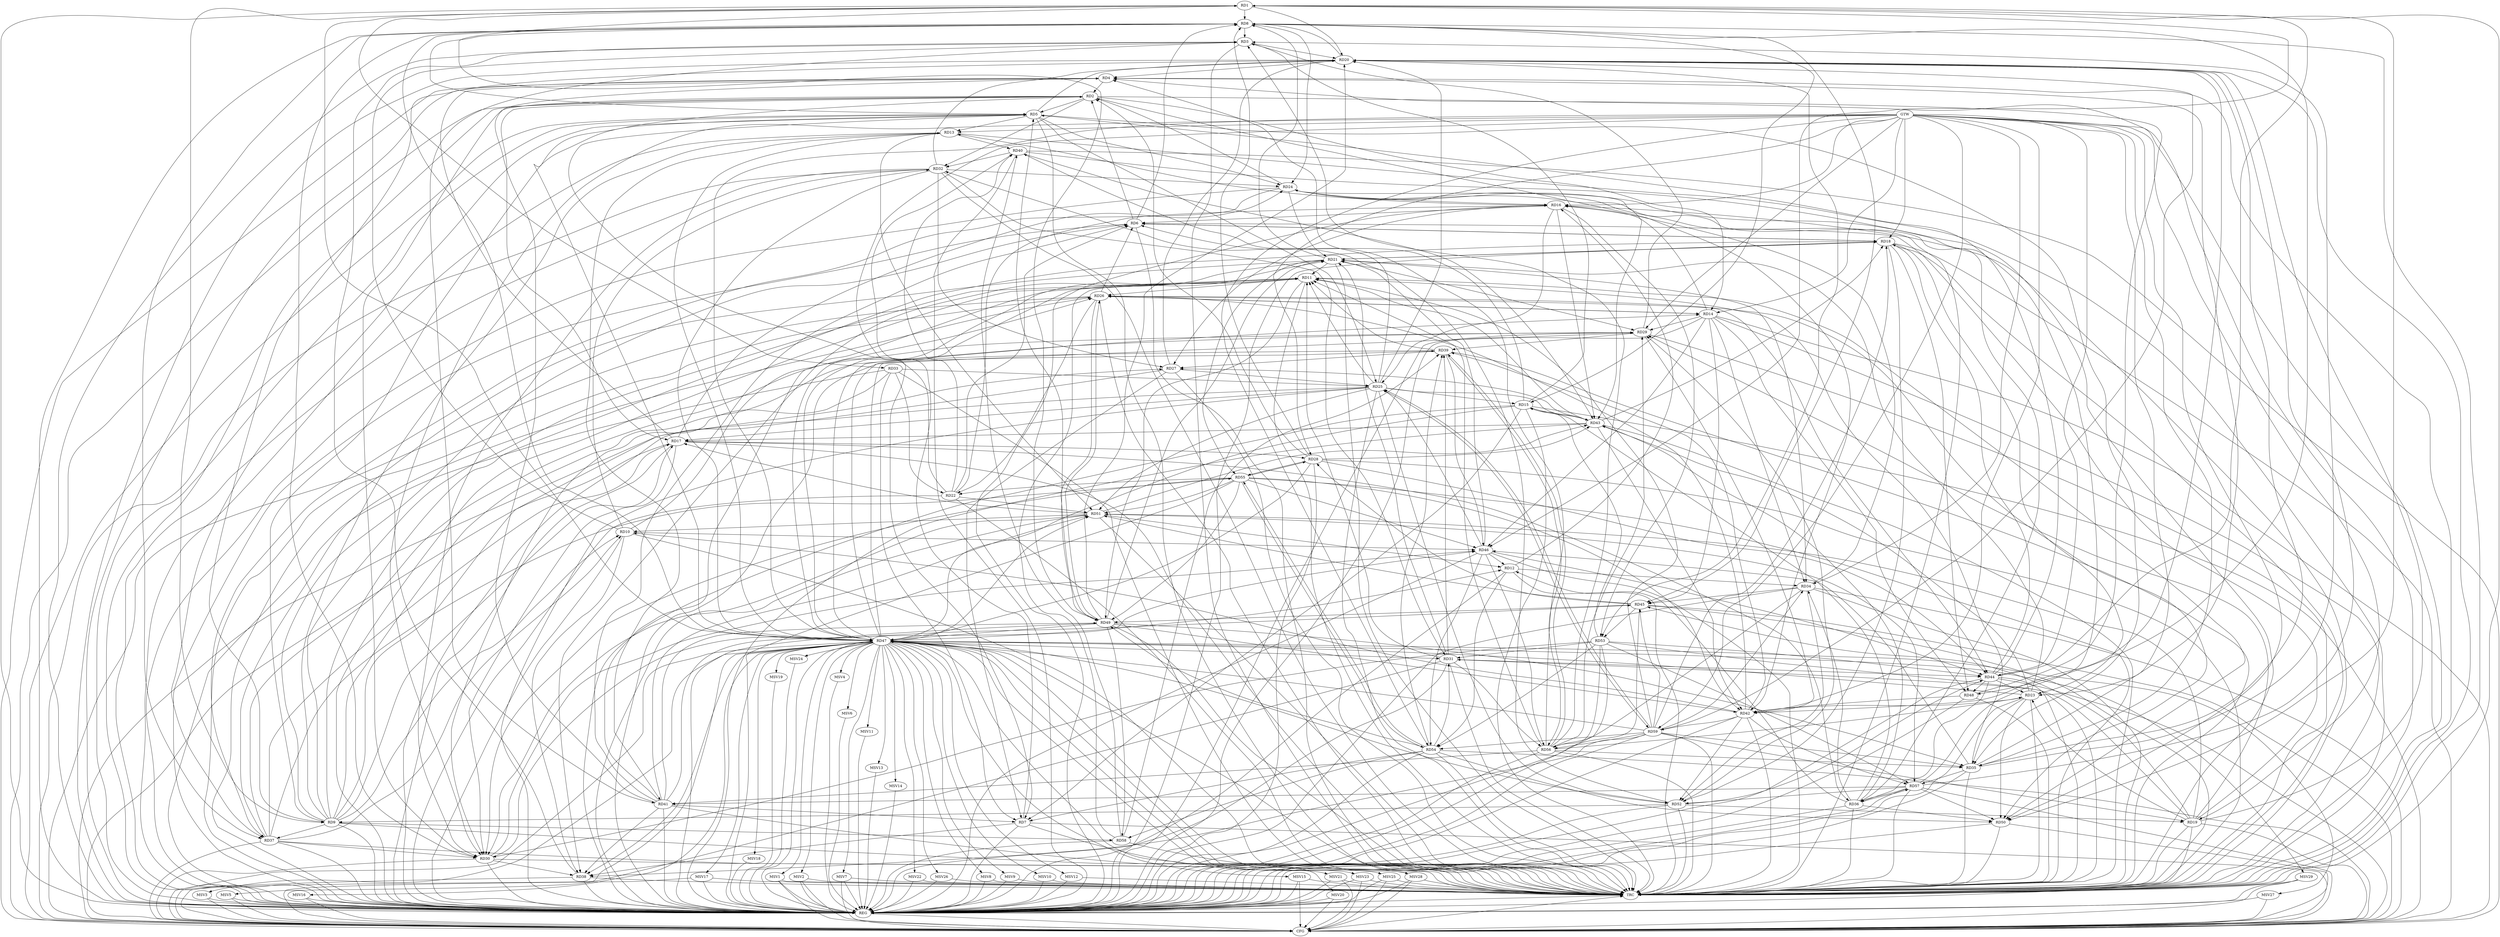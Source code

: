 strict digraph G {
  RD1 [ label="RD1" ];
  RD2 [ label="RD2" ];
  RD3 [ label="RD3" ];
  RD4 [ label="RD4" ];
  RD5 [ label="RD5" ];
  RD6 [ label="RD6" ];
  RD7 [ label="RD7" ];
  RD8 [ label="RD8" ];
  RD9 [ label="RD9" ];
  RD10 [ label="RD10" ];
  RD11 [ label="RD11" ];
  RD12 [ label="RD12" ];
  RD13 [ label="RD13" ];
  RD14 [ label="RD14" ];
  RD15 [ label="RD15" ];
  RD16 [ label="RD16" ];
  RD17 [ label="RD17" ];
  RD18 [ label="RD18" ];
  RD19 [ label="RD19" ];
  RD20 [ label="RD20" ];
  RD21 [ label="RD21" ];
  RD22 [ label="RD22" ];
  RD23 [ label="RD23" ];
  RD24 [ label="RD24" ];
  RD25 [ label="RD25" ];
  RD26 [ label="RD26" ];
  RD27 [ label="RD27" ];
  RD28 [ label="RD28" ];
  RD29 [ label="RD29" ];
  RD30 [ label="RD30" ];
  RD31 [ label="RD31" ];
  RD32 [ label="RD32" ];
  RD33 [ label="RD33" ];
  RD34 [ label="RD34" ];
  RD35 [ label="RD35" ];
  RD36 [ label="RD36" ];
  RD37 [ label="RD37" ];
  RD38 [ label="RD38" ];
  RD39 [ label="RD39" ];
  RD40 [ label="RD40" ];
  RD41 [ label="RD41" ];
  RD42 [ label="RD42" ];
  RD43 [ label="RD43" ];
  RD44 [ label="RD44" ];
  RD45 [ label="RD45" ];
  RD46 [ label="RD46" ];
  RD47 [ label="RD47" ];
  RD48 [ label="RD48" ];
  RD49 [ label="RD49" ];
  RD50 [ label="RD50" ];
  RD51 [ label="RD51" ];
  RD52 [ label="RD52" ];
  RD53 [ label="RD53" ];
  RD54 [ label="RD54" ];
  RD55 [ label="RD55" ];
  RD56 [ label="RD56" ];
  RD57 [ label="RD57" ];
  RD58 [ label="RD58" ];
  RD59 [ label="RD59" ];
  GTW [ label="GTW" ];
  REG [ label="REG" ];
  CFG [ label="CFG" ];
  TRC [ label="TRC" ];
  MSV1 [ label="MSV1" ];
  MSV2 [ label="MSV2" ];
  MSV3 [ label="MSV3" ];
  MSV4 [ label="MSV4" ];
  MSV5 [ label="MSV5" ];
  MSV6 [ label="MSV6" ];
  MSV7 [ label="MSV7" ];
  MSV8 [ label="MSV8" ];
  MSV9 [ label="MSV9" ];
  MSV10 [ label="MSV10" ];
  MSV11 [ label="MSV11" ];
  MSV12 [ label="MSV12" ];
  MSV13 [ label="MSV13" ];
  MSV14 [ label="MSV14" ];
  MSV15 [ label="MSV15" ];
  MSV16 [ label="MSV16" ];
  MSV17 [ label="MSV17" ];
  MSV18 [ label="MSV18" ];
  MSV19 [ label="MSV19" ];
  MSV20 [ label="MSV20" ];
  MSV21 [ label="MSV21" ];
  MSV22 [ label="MSV22" ];
  MSV23 [ label="MSV23" ];
  MSV24 [ label="MSV24" ];
  MSV25 [ label="MSV25" ];
  MSV26 [ label="MSV26" ];
  MSV27 [ label="MSV27" ];
  MSV28 [ label="MSV28" ];
  MSV29 [ label="MSV29" ];
  RD1 -> RD8;
  RD1 -> RD9;
  RD1 -> RD20;
  RD1 -> RD33;
  RD44 -> RD1;
  RD1 -> RD46;
  RD47 -> RD1;
  RD1 -> RD49;
  RD1 -> RD50;
  RD4 -> RD2;
  RD2 -> RD5;
  RD6 -> RD2;
  RD2 -> RD14;
  RD2 -> RD17;
  RD24 -> RD2;
  RD28 -> RD2;
  RD2 -> RD30;
  RD2 -> RD32;
  RD2 -> RD43;
  RD47 -> RD2;
  RD8 -> RD3;
  RD10 -> RD3;
  RD15 -> RD3;
  RD3 -> RD20;
  RD29 -> RD3;
  RD35 -> RD3;
  RD38 -> RD3;
  RD3 -> RD41;
  RD56 -> RD3;
  RD17 -> RD4;
  RD20 -> RD4;
  RD25 -> RD4;
  RD35 -> RD4;
  RD41 -> RD4;
  RD48 -> RD4;
  RD8 -> RD5;
  RD9 -> RD5;
  RD5 -> RD13;
  RD5 -> RD20;
  RD22 -> RD5;
  RD5 -> RD24;
  RD5 -> RD25;
  RD5 -> RD35;
  RD5 -> RD37;
  RD44 -> RD5;
  RD49 -> RD5;
  RD6 -> RD8;
  RD9 -> RD6;
  RD16 -> RD6;
  RD6 -> RD18;
  RD18 -> RD6;
  RD19 -> RD6;
  RD22 -> RD6;
  RD26 -> RD6;
  RD41 -> RD6;
  RD56 -> RD6;
  RD15 -> RD7;
  RD27 -> RD7;
  RD33 -> RD7;
  RD7 -> RD38;
  RD7 -> RD40;
  RD41 -> RD7;
  RD54 -> RD7;
  RD8 -> RD15;
  RD20 -> RD8;
  RD21 -> RD8;
  RD8 -> RD24;
  RD28 -> RD8;
  RD30 -> RD8;
  RD8 -> RD37;
  RD8 -> RD45;
  RD47 -> RD8;
  RD8 -> RD48;
  RD9 -> RD10;
  RD9 -> RD11;
  RD9 -> RD13;
  RD9 -> RD17;
  RD9 -> RD18;
  RD20 -> RD9;
  RD9 -> RD27;
  RD9 -> RD29;
  RD9 -> RD37;
  RD52 -> RD9;
  RD9 -> RD58;
  RD10 -> RD26;
  RD10 -> RD32;
  RD37 -> RD10;
  RD10 -> RD38;
  RD42 -> RD10;
  RD10 -> RD46;
  RD51 -> RD10;
  RD21 -> RD11;
  RD25 -> RD11;
  RD11 -> RD26;
  RD31 -> RD11;
  RD35 -> RD11;
  RD11 -> RD38;
  RD39 -> RD11;
  RD43 -> RD11;
  RD47 -> RD11;
  RD11 -> RD49;
  RD11 -> RD50;
  RD56 -> RD11;
  RD58 -> RD11;
  RD59 -> RD11;
  RD12 -> RD16;
  RD12 -> RD34;
  RD36 -> RD12;
  RD46 -> RD12;
  RD47 -> RD12;
  RD51 -> RD12;
  RD12 -> RD54;
  RD16 -> RD13;
  RD13 -> RD40;
  RD13 -> RD41;
  RD13 -> RD47;
  RD13 -> RD51;
  RD14 -> RD16;
  RD14 -> RD26;
  RD26 -> RD14;
  RD14 -> RD29;
  RD14 -> RD34;
  RD14 -> RD45;
  RD14 -> RD46;
  RD47 -> RD14;
  RD14 -> RD48;
  RD25 -> RD15;
  RD36 -> RD15;
  RD15 -> RD40;
  RD15 -> RD43;
  RD15 -> RD47;
  RD53 -> RD15;
  RD22 -> RD16;
  RD24 -> RD16;
  RD16 -> RD25;
  RD16 -> RD27;
  RD34 -> RD16;
  RD16 -> RD43;
  RD16 -> RD53;
  RD17 -> RD24;
  RD25 -> RD17;
  RD17 -> RD28;
  RD17 -> RD30;
  RD17 -> RD36;
  RD37 -> RD17;
  RD43 -> RD17;
  RD51 -> RD17;
  RD18 -> RD21;
  RD21 -> RD18;
  RD18 -> RD23;
  RD43 -> RD18;
  RD44 -> RD18;
  RD18 -> RD48;
  RD18 -> RD52;
  RD59 -> RD18;
  RD19 -> RD20;
  RD19 -> RD23;
  RD19 -> RD29;
  RD19 -> RD31;
  RD19 -> RD45;
  RD19 -> RD51;
  RD52 -> RD19;
  RD59 -> RD19;
  RD25 -> RD20;
  RD27 -> RD20;
  RD32 -> RD20;
  RD20 -> RD35;
  RD20 -> RD42;
  RD49 -> RD20;
  RD20 -> RD53;
  RD57 -> RD20;
  RD20 -> RD59;
  RD23 -> RD21;
  RD24 -> RD21;
  RD21 -> RD29;
  RD31 -> RD21;
  RD21 -> RD34;
  RD41 -> RD21;
  RD46 -> RD21;
  RD47 -> RD21;
  RD49 -> RD21;
  RD21 -> RD55;
  RD26 -> RD22;
  RD33 -> RD22;
  RD22 -> RD40;
  RD22 -> RD51;
  RD55 -> RD22;
  RD23 -> RD35;
  RD23 -> RD42;
  RD23 -> RD43;
  RD44 -> RD23;
  RD23 -> RD47;
  RD23 -> RD50;
  RD56 -> RD23;
  RD32 -> RD24;
  RD24 -> RD36;
  RD24 -> RD37;
  RD24 -> RD42;
  RD57 -> RD24;
  RD27 -> RD25;
  RD33 -> RD25;
  RD25 -> RD43;
  RD46 -> RD25;
  RD25 -> RD51;
  RD25 -> RD52;
  RD25 -> RD59;
  RD59 -> RD25;
  RD37 -> RD26;
  RD42 -> RD26;
  RD26 -> RD44;
  RD26 -> RD49;
  RD49 -> RD26;
  RD26 -> RD50;
  RD32 -> RD27;
  RD39 -> RD27;
  RD43 -> RD27;
  RD28 -> RD43;
  RD28 -> RD44;
  RD45 -> RD28;
  RD28 -> RD47;
  RD28 -> RD55;
  RD55 -> RD28;
  RD37 -> RD29;
  RD29 -> RD39;
  RD29 -> RD42;
  RD47 -> RD29;
  RD52 -> RD29;
  RD56 -> RD29;
  RD32 -> RD30;
  RD33 -> RD30;
  RD37 -> RD30;
  RD30 -> RD38;
  RD30 -> RD45;
  RD30 -> RD46;
  RD51 -> RD30;
  RD53 -> RD30;
  RD55 -> RD30;
  RD32 -> RD31;
  RD31 -> RD39;
  RD31 -> RD44;
  RD47 -> RD31;
  RD53 -> RD31;
  RD54 -> RD31;
  RD31 -> RD56;
  RD40 -> RD32;
  RD32 -> RD47;
  RD52 -> RD32;
  RD36 -> RD34;
  RD34 -> RD45;
  RD34 -> RD52;
  RD34 -> RD56;
  RD59 -> RD34;
  RD35 -> RD46;
  RD49 -> RD35;
  RD56 -> RD35;
  RD35 -> RD57;
  RD59 -> RD35;
  RD36 -> RD43;
  RD44 -> RD36;
  RD36 -> RD50;
  RD36 -> RD57;
  RD57 -> RD36;
  RD37 -> RD55;
  RD41 -> RD38;
  RD47 -> RD38;
  RD59 -> RD38;
  RD42 -> RD39;
  RD39 -> RD46;
  RD47 -> RD39;
  RD54 -> RD39;
  RD39 -> RD56;
  RD56 -> RD39;
  RD58 -> RD39;
  RD40 -> RD43;
  RD58 -> RD40;
  RD41 -> RD46;
  RD41 -> RD49;
  RD41 -> RD51;
  RD56 -> RD41;
  RD57 -> RD41;
  RD43 -> RD42;
  RD48 -> RD42;
  RD49 -> RD42;
  RD42 -> RD52;
  RD55 -> RD42;
  RD42 -> RD57;
  RD42 -> RD59;
  RD51 -> RD43;
  RD46 -> RD44;
  RD44 -> RD48;
  RD52 -> RD44;
  RD53 -> RD44;
  RD45 -> RD49;
  RD45 -> RD51;
  RD45 -> RD53;
  RD59 -> RD45;
  RD46 -> RD54;
  RD55 -> RD46;
  RD46 -> RD56;
  RD49 -> RD47;
  RD47 -> RD51;
  RD47 -> RD52;
  RD59 -> RD47;
  RD54 -> RD49;
  RD55 -> RD49;
  RD49 -> RD58;
  RD54 -> RD50;
  RD57 -> RD50;
  RD55 -> RD51;
  RD51 -> RD57;
  RD57 -> RD52;
  RD53 -> RD54;
  RD53 -> RD56;
  RD53 -> RD57;
  RD54 -> RD55;
  RD55 -> RD54;
  RD54 -> RD58;
  RD59 -> RD54;
  RD59 -> RD56;
  GTW -> RD34;
  GTW -> RD18;
  GTW -> RD13;
  GTW -> RD19;
  GTW -> RD59;
  GTW -> RD50;
  GTW -> RD47;
  GTW -> RD30;
  GTW -> RD29;
  GTW -> RD44;
  GTW -> RD14;
  GTW -> RD28;
  GTW -> RD35;
  GTW -> RD7;
  GTW -> RD23;
  GTW -> RD16;
  GTW -> RD42;
  GTW -> RD54;
  RD1 -> REG;
  RD2 -> REG;
  RD3 -> REG;
  RD4 -> REG;
  RD5 -> REG;
  RD6 -> REG;
  RD7 -> REG;
  RD8 -> REG;
  RD9 -> REG;
  RD10 -> REG;
  RD11 -> REG;
  RD12 -> REG;
  RD13 -> REG;
  RD14 -> REG;
  RD15 -> REG;
  RD16 -> REG;
  RD17 -> REG;
  RD18 -> REG;
  RD19 -> REG;
  RD20 -> REG;
  RD21 -> REG;
  RD22 -> REG;
  RD23 -> REG;
  RD24 -> REG;
  RD25 -> REG;
  RD26 -> REG;
  RD27 -> REG;
  RD28 -> REG;
  RD29 -> REG;
  RD30 -> REG;
  RD31 -> REG;
  RD32 -> REG;
  RD33 -> REG;
  RD34 -> REG;
  RD35 -> REG;
  RD36 -> REG;
  RD37 -> REG;
  RD38 -> REG;
  RD39 -> REG;
  RD40 -> REG;
  RD41 -> REG;
  RD42 -> REG;
  RD43 -> REG;
  RD44 -> REG;
  RD45 -> REG;
  RD46 -> REG;
  RD47 -> REG;
  RD48 -> REG;
  RD49 -> REG;
  RD50 -> REG;
  RD51 -> REG;
  RD52 -> REG;
  RD53 -> REG;
  RD54 -> REG;
  RD55 -> REG;
  RD56 -> REG;
  RD57 -> REG;
  RD58 -> REG;
  RD59 -> REG;
  RD26 -> CFG;
  RD45 -> CFG;
  RD5 -> CFG;
  RD14 -> CFG;
  RD38 -> CFG;
  RD30 -> CFG;
  RD54 -> CFG;
  RD44 -> CFG;
  RD19 -> CFG;
  RD50 -> CFG;
  RD15 -> CFG;
  RD7 -> CFG;
  RD40 -> CFG;
  RD17 -> CFG;
  RD2 -> CFG;
  RD4 -> CFG;
  RD57 -> CFG;
  RD18 -> CFG;
  RD37 -> CFG;
  RD31 -> CFG;
  RD32 -> CFG;
  RD25 -> CFG;
  RD47 -> CFG;
  RD34 -> CFG;
  REG -> CFG;
  RD1 -> TRC;
  RD2 -> TRC;
  RD3 -> TRC;
  RD4 -> TRC;
  RD5 -> TRC;
  RD6 -> TRC;
  RD7 -> TRC;
  RD8 -> TRC;
  RD9 -> TRC;
  RD10 -> TRC;
  RD11 -> TRC;
  RD12 -> TRC;
  RD13 -> TRC;
  RD14 -> TRC;
  RD15 -> TRC;
  RD16 -> TRC;
  RD17 -> TRC;
  RD18 -> TRC;
  RD19 -> TRC;
  RD20 -> TRC;
  RD21 -> TRC;
  RD22 -> TRC;
  RD23 -> TRC;
  RD24 -> TRC;
  RD25 -> TRC;
  RD26 -> TRC;
  RD27 -> TRC;
  RD28 -> TRC;
  RD29 -> TRC;
  RD30 -> TRC;
  RD31 -> TRC;
  RD32 -> TRC;
  RD33 -> TRC;
  RD34 -> TRC;
  RD35 -> TRC;
  RD36 -> TRC;
  RD37 -> TRC;
  RD38 -> TRC;
  RD39 -> TRC;
  RD40 -> TRC;
  RD41 -> TRC;
  RD42 -> TRC;
  RD43 -> TRC;
  RD44 -> TRC;
  RD45 -> TRC;
  RD46 -> TRC;
  RD47 -> TRC;
  RD48 -> TRC;
  RD49 -> TRC;
  RD50 -> TRC;
  RD51 -> TRC;
  RD52 -> TRC;
  RD53 -> TRC;
  RD54 -> TRC;
  RD55 -> TRC;
  RD56 -> TRC;
  RD57 -> TRC;
  RD58 -> TRC;
  RD59 -> TRC;
  GTW -> TRC;
  CFG -> TRC;
  TRC -> REG;
  RD47 -> MSV1;
  RD47 -> MSV2;
  MSV1 -> REG;
  MSV1 -> TRC;
  MSV1 -> CFG;
  MSV2 -> REG;
  MSV2 -> TRC;
  MSV2 -> CFG;
  RD47 -> MSV3;
  RD47 -> MSV4;
  RD47 -> MSV5;
  MSV3 -> REG;
  MSV3 -> CFG;
  MSV4 -> REG;
  MSV5 -> REG;
  MSV5 -> CFG;
  RD47 -> MSV6;
  MSV6 -> REG;
  RD47 -> MSV7;
  RD47 -> MSV8;
  MSV7 -> REG;
  MSV7 -> TRC;
  MSV7 -> CFG;
  MSV8 -> REG;
  MSV8 -> TRC;
  RD47 -> MSV9;
  MSV9 -> REG;
  MSV9 -> TRC;
  RD47 -> MSV10;
  MSV10 -> REG;
  MSV10 -> TRC;
  RD47 -> MSV11;
  MSV11 -> REG;
  RD47 -> MSV12;
  RD47 -> MSV13;
  RD47 -> MSV14;
  RD47 -> MSV15;
  MSV12 -> REG;
  MSV12 -> TRC;
  MSV13 -> REG;
  MSV14 -> REG;
  MSV15 -> REG;
  MSV15 -> TRC;
  MSV15 -> CFG;
  RD47 -> MSV16;
  RD47 -> MSV17;
  RD47 -> MSV18;
  MSV16 -> REG;
  MSV16 -> CFG;
  MSV17 -> REG;
  MSV17 -> TRC;
  MSV17 -> CFG;
  MSV18 -> REG;
  RD47 -> MSV19;
  RD47 -> MSV20;
  MSV19 -> REG;
  MSV20 -> REG;
  MSV20 -> CFG;
  RD47 -> MSV21;
  MSV21 -> REG;
  MSV21 -> TRC;
  MSV21 -> CFG;
  RD47 -> MSV22;
  MSV22 -> REG;
  MSV22 -> TRC;
  RD47 -> MSV23;
  RD47 -> MSV24;
  MSV23 -> REG;
  MSV23 -> TRC;
  MSV23 -> CFG;
  MSV24 -> REG;
  RD47 -> MSV25;
  MSV25 -> REG;
  MSV25 -> TRC;
  MSV25 -> CFG;
  RD47 -> MSV26;
  RD47 -> MSV27;
  RD47 -> MSV28;
  RD47 -> MSV29;
  MSV26 -> REG;
  MSV26 -> TRC;
  MSV27 -> REG;
  MSV27 -> CFG;
  MSV28 -> REG;
  MSV28 -> TRC;
  MSV28 -> CFG;
  MSV29 -> REG;
  MSV29 -> TRC;
  MSV29 -> CFG;
}
